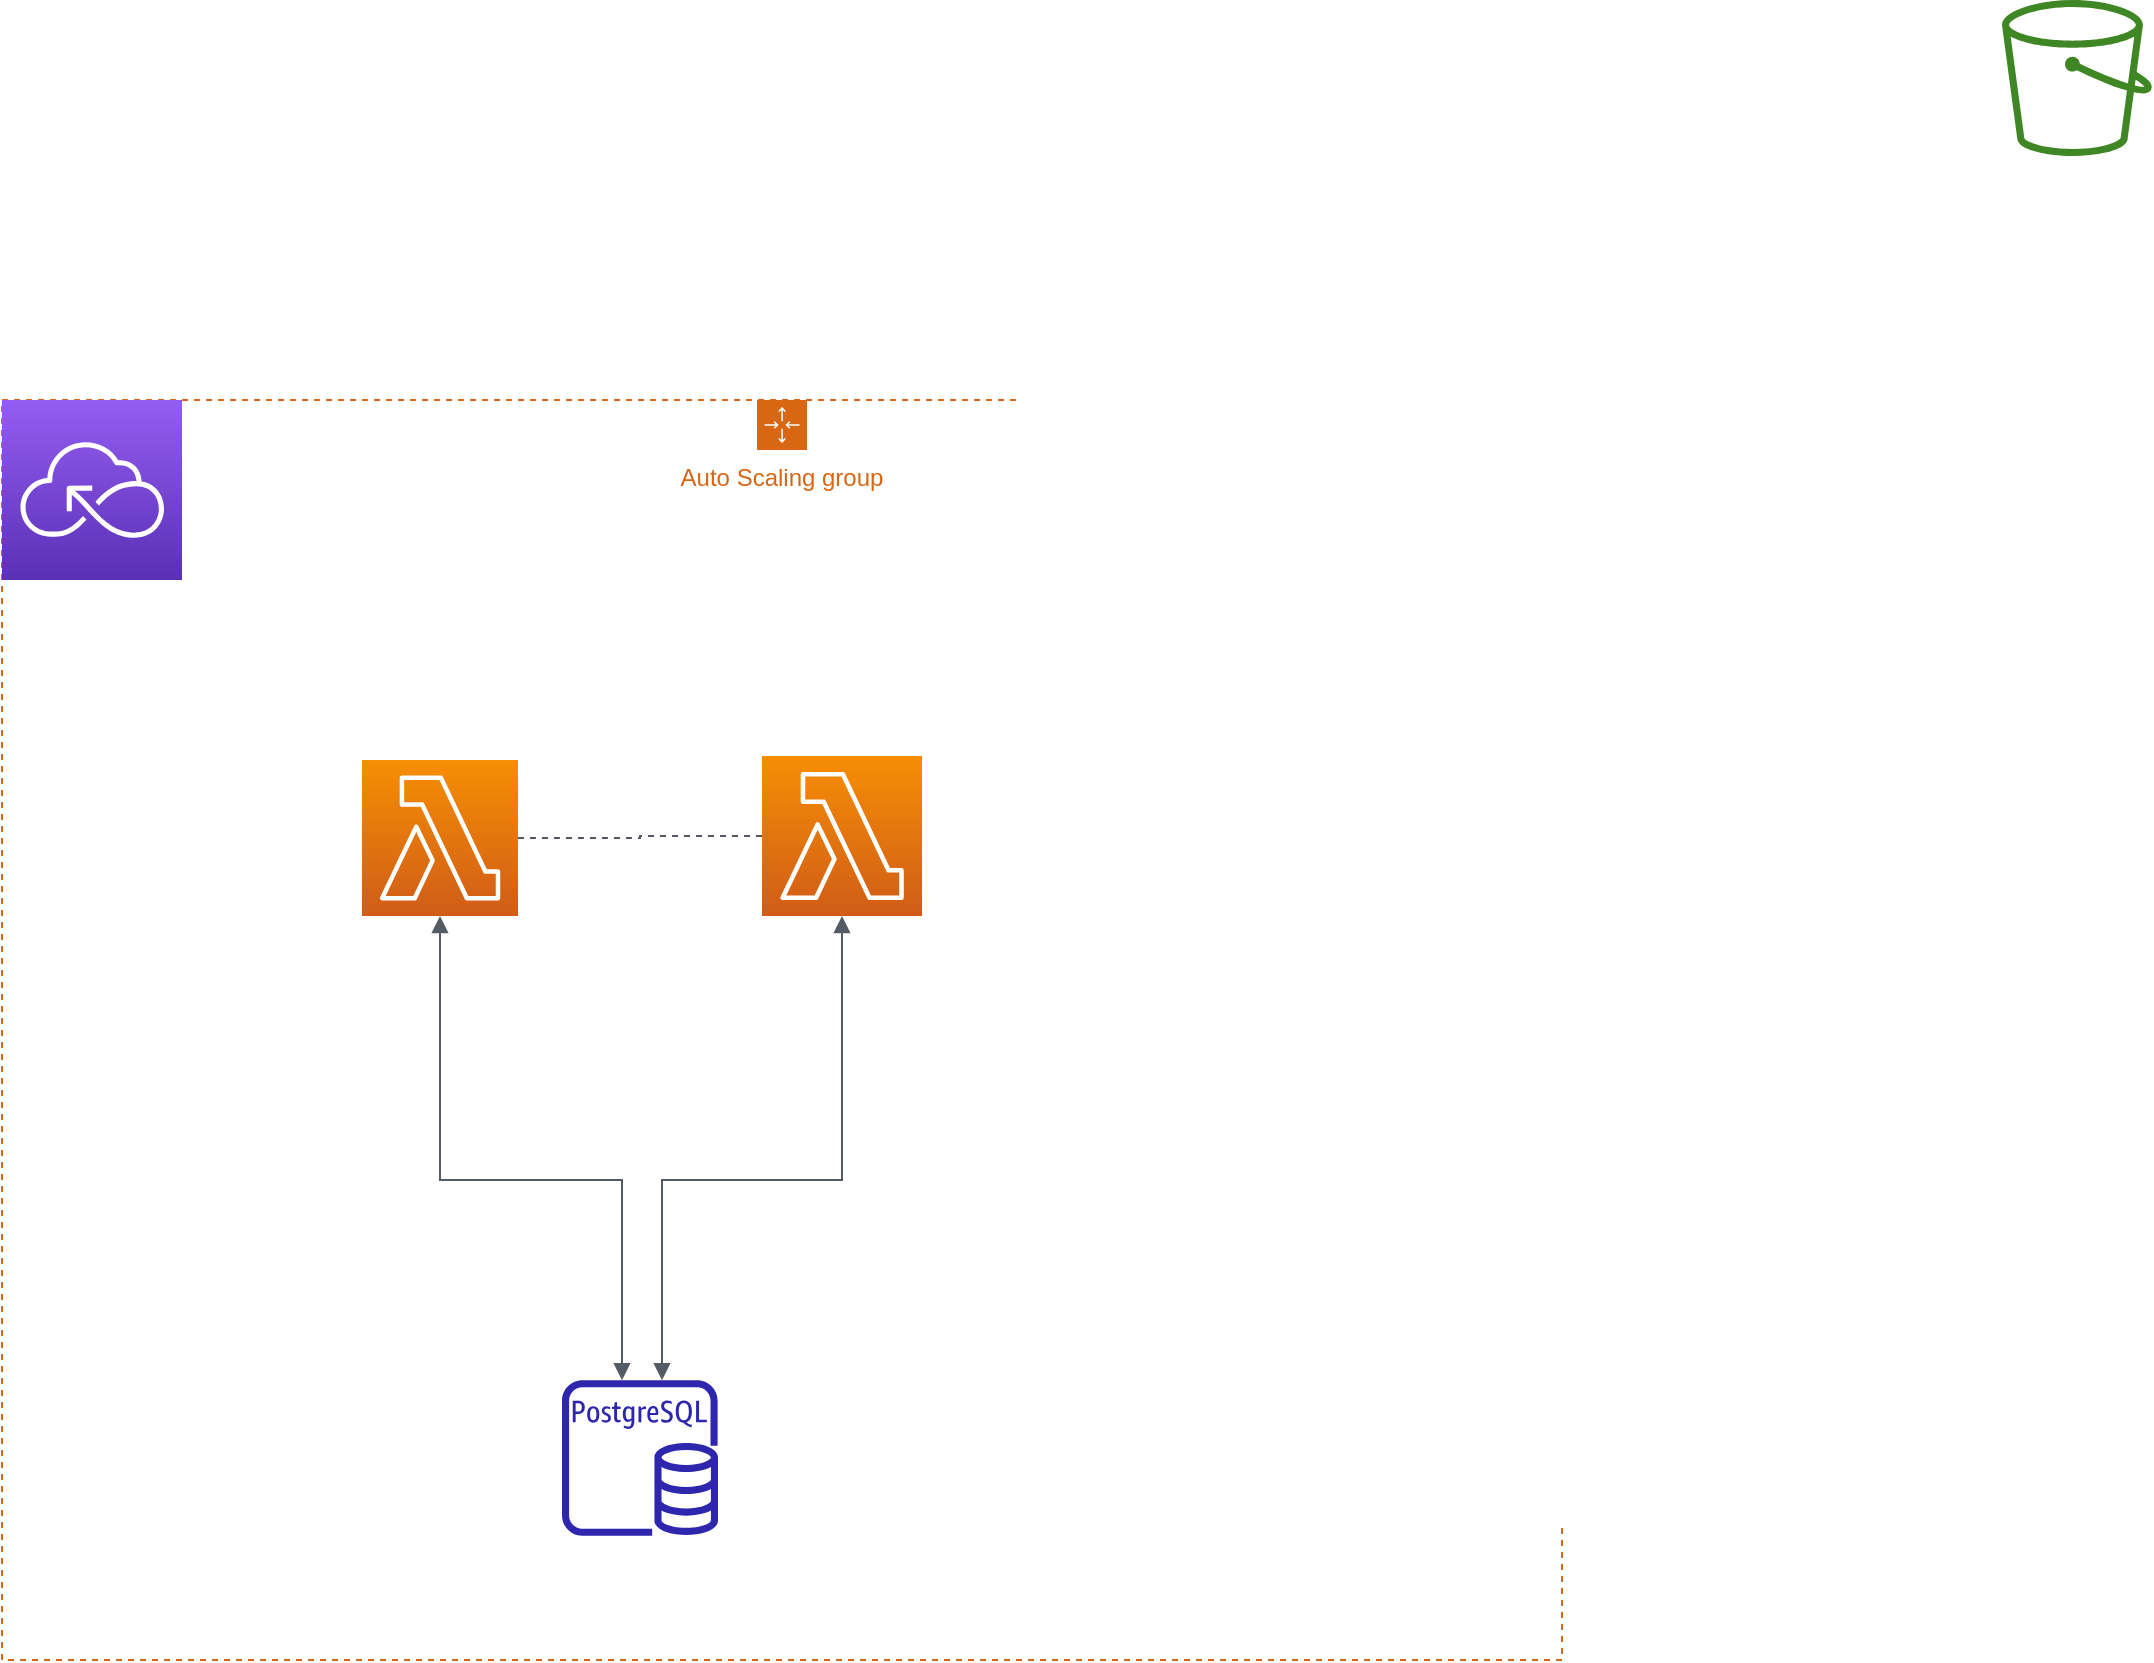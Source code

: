 <mxfile version="16.6.2" type="github">
  <diagram name="Page-1" id="74b105a0-9070-1c63-61bc-23e55f88626e">
    <mxGraphModel dx="861" dy="484" grid="1" gridSize="10" guides="1" tooltips="1" connect="1" arrows="1" fold="1" page="1" pageScale="1.5" pageWidth="1169" pageHeight="826" background="none" math="0" shadow="0">
      <root>
        <mxCell id="0" style=";html=1;" />
        <mxCell id="1" style=";html=1;" parent="0" />
        <mxCell id="6vQewMITl7HtBCGFGI-f-3" value="" style="sketch=0;outlineConnect=0;fontColor=#232F3E;gradientColor=none;fillColor=#3F8624;strokeColor=none;dashed=0;verticalLabelPosition=bottom;verticalAlign=top;align=center;html=1;fontSize=12;fontStyle=0;aspect=fixed;pointerEvents=1;shape=mxgraph.aws4.bucket;" vertex="1" parent="1">
          <mxGeometry x="1460" y="10" width="75" height="78" as="geometry" />
        </mxCell>
        <mxCell id="6vQewMITl7HtBCGFGI-f-5" value="Auto Scaling group" style="points=[[0,0],[0.25,0],[0.5,0],[0.75,0],[1,0],[1,0.25],[1,0.5],[1,0.75],[1,1],[0.75,1],[0.5,1],[0.25,1],[0,1],[0,0.75],[0,0.5],[0,0.25]];outlineConnect=0;gradientColor=none;html=1;whiteSpace=wrap;fontSize=12;fontStyle=0;container=1;pointerEvents=0;collapsible=0;recursiveResize=0;shape=mxgraph.aws4.groupCenter;grIcon=mxgraph.aws4.group_auto_scaling_group;grStroke=1;strokeColor=#D86613;fillColor=none;verticalAlign=top;align=center;fontColor=#D86613;dashed=1;spacingTop=25;" vertex="1" parent="1">
          <mxGeometry x="460" y="210" width="780" height="630" as="geometry" />
        </mxCell>
        <mxCell id="6vQewMITl7HtBCGFGI-f-7" value="" style="sketch=0;points=[[0,0,0],[0.25,0,0],[0.5,0,0],[0.75,0,0],[1,0,0],[0,1,0],[0.25,1,0],[0.5,1,0],[0.75,1,0],[1,1,0],[0,0.25,0],[0,0.5,0],[0,0.75,0],[1,0.25,0],[1,0.5,0],[1,0.75,0]];outlineConnect=0;fontColor=#232F3E;gradientColor=#F78E04;gradientDirection=north;fillColor=#D05C17;strokeColor=#ffffff;dashed=0;verticalLabelPosition=bottom;verticalAlign=top;align=center;html=1;fontSize=12;fontStyle=0;aspect=fixed;shape=mxgraph.aws4.resourceIcon;resIcon=mxgraph.aws4.lambda;" vertex="1" parent="6vQewMITl7HtBCGFGI-f-5">
          <mxGeometry x="180" y="180" width="78" height="78" as="geometry" />
        </mxCell>
        <mxCell id="6vQewMITl7HtBCGFGI-f-8" value="" style="sketch=0;points=[[0,0,0],[0.25,0,0],[0.5,0,0],[0.75,0,0],[1,0,0],[0,1,0],[0.25,1,0],[0.5,1,0],[0.75,1,0],[1,1,0],[0,0.25,0],[0,0.5,0],[0,0.75,0],[1,0.25,0],[1,0.5,0],[1,0.75,0]];outlineConnect=0;fontColor=#232F3E;gradientColor=#F78E04;gradientDirection=north;fillColor=#D05C17;strokeColor=#ffffff;dashed=0;verticalLabelPosition=bottom;verticalAlign=top;align=center;html=1;fontSize=12;fontStyle=0;aspect=fixed;shape=mxgraph.aws4.resourceIcon;resIcon=mxgraph.aws4.lambda;" vertex="1" parent="6vQewMITl7HtBCGFGI-f-5">
          <mxGeometry x="380" y="178" width="80" height="80" as="geometry" />
        </mxCell>
        <mxCell id="6vQewMITl7HtBCGFGI-f-4" value="" style="sketch=0;points=[[0,0,0],[0.25,0,0],[0.5,0,0],[0.75,0,0],[1,0,0],[0,1,0],[0.25,1,0],[0.5,1,0],[0.75,1,0],[1,1,0],[0,0.25,0],[0,0.5,0],[0,0.75,0],[1,0.25,0],[1,0.5,0],[1,0.75,0]];outlineConnect=0;fontColor=#232F3E;gradientColor=#945DF2;gradientDirection=north;fillColor=#5A30B5;strokeColor=#ffffff;dashed=0;verticalLabelPosition=bottom;verticalAlign=top;align=center;html=1;fontSize=12;fontStyle=0;aspect=fixed;shape=mxgraph.aws4.resourceIcon;resIcon=mxgraph.aws4.serverless;" vertex="1" parent="6vQewMITl7HtBCGFGI-f-5">
          <mxGeometry width="90" height="90" as="geometry" />
        </mxCell>
        <mxCell id="6vQewMITl7HtBCGFGI-f-10" value="" style="edgeStyle=orthogonalEdgeStyle;html=1;endArrow=none;elbow=vertical;startArrow=none;startFill=0;endFill=0;strokeColor=#545B64;rounded=0;dashed=1;" edge="1" parent="6vQewMITl7HtBCGFGI-f-5" source="6vQewMITl7HtBCGFGI-f-7" target="6vQewMITl7HtBCGFGI-f-8">
          <mxGeometry width="100" relative="1" as="geometry">
            <mxPoint x="290" y="218.09" as="sourcePoint" />
            <mxPoint x="390" y="218.09" as="targetPoint" />
          </mxGeometry>
        </mxCell>
        <mxCell id="6vQewMITl7HtBCGFGI-f-2" value="" style="sketch=0;outlineConnect=0;fontColor=#232F3E;gradientColor=none;fillColor=#2E27AD;strokeColor=none;dashed=0;verticalLabelPosition=bottom;verticalAlign=top;align=center;html=1;fontSize=12;fontStyle=0;aspect=fixed;pointerEvents=1;shape=mxgraph.aws4.rds_postgresql_instance;" vertex="1" parent="6vQewMITl7HtBCGFGI-f-5">
          <mxGeometry x="280" y="490" width="78" height="78" as="geometry" />
        </mxCell>
        <mxCell id="6vQewMITl7HtBCGFGI-f-15" value="" style="edgeStyle=orthogonalEdgeStyle;html=1;endArrow=block;elbow=vertical;startArrow=block;startFill=1;endFill=1;strokeColor=#545B64;rounded=0;exitX=0.5;exitY=1;exitDx=0;exitDy=0;exitPerimeter=0;" edge="1" parent="6vQewMITl7HtBCGFGI-f-5" source="6vQewMITl7HtBCGFGI-f-7" target="6vQewMITl7HtBCGFGI-f-2">
          <mxGeometry width="100" relative="1" as="geometry">
            <mxPoint x="250" y="310" as="sourcePoint" />
            <mxPoint x="350" y="310" as="targetPoint" />
            <Array as="points">
              <mxPoint x="219" y="390" />
              <mxPoint x="310" y="390" />
            </Array>
          </mxGeometry>
        </mxCell>
        <mxCell id="6vQewMITl7HtBCGFGI-f-16" value="" style="edgeStyle=orthogonalEdgeStyle;html=1;endArrow=block;elbow=vertical;startArrow=block;startFill=1;endFill=1;strokeColor=#545B64;rounded=0;exitX=0.5;exitY=1;exitDx=0;exitDy=0;exitPerimeter=0;" edge="1" parent="6vQewMITl7HtBCGFGI-f-5" source="6vQewMITl7HtBCGFGI-f-8" target="6vQewMITl7HtBCGFGI-f-2">
          <mxGeometry width="100" relative="1" as="geometry">
            <mxPoint x="229" y="268" as="sourcePoint" />
            <mxPoint x="359" y="540.098" as="targetPoint" />
            <Array as="points">
              <mxPoint x="420" y="390" />
              <mxPoint x="330" y="390" />
            </Array>
          </mxGeometry>
        </mxCell>
      </root>
    </mxGraphModel>
  </diagram>
</mxfile>

